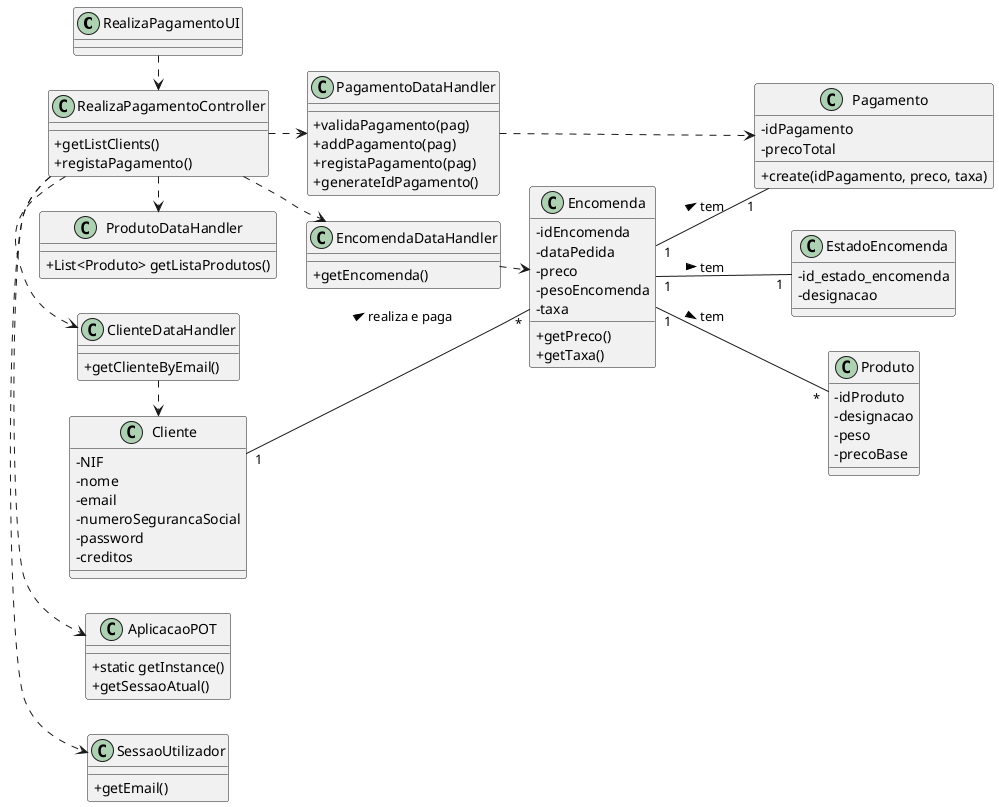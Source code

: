 @startuml
skinparam classAttributeIconSize 0
left to right direction


class RealizaPagamentoUI {
    
}

class RealizaPagamentoController {
    +getListClients()
    +registaPagamento()
}

class ClienteDataHandler {
    +getClienteByEmail()
}

class ProdutoDataHandler {
    +List<Produto> getListaProdutos()
}

class PagamentoDataHandler {
    +validaPagamento(pag)
    +addPagamento(pag)
    +registaPagamento(pag)
    +generateIdPagamento()
}

class EncomendaDataHandler {
    +getEncomenda()
}

class AplicacaoPOT
{
  +static getInstance()
  +getSessaoAtual()
}

class SessaoUtilizador
{
  +getEmail()
}


class Encomenda {
  -idEncomenda
  -dataPedida
  -preco
  -pesoEncomenda
  -taxa
  +getPreco()
  +getTaxa()
}

class Pagamento {
  -idPagamento
  -precoTotal
  +create(idPagamento, preco, taxa)
}

class EstadoEncomenda {
  -id_estado_encomenda
  -designacao
}

class Cliente {
  -NIF
  -nome
  -email
  -numeroSegurancaSocial
  -password
  -creditos
}

class Produto {
  -idProduto
  -designacao
  -peso
  -precoBase
}

RealizaPagamentoUI .> RealizaPagamentoController
RealizaPagamentoController .> SessaoUtilizador
RealizaPagamentoController .> AplicacaoPOT
RealizaPagamentoController .> ClienteDataHandler
RealizaPagamentoController .> ProdutoDataHandler
RealizaPagamentoController .> EncomendaDataHandler
RealizaPagamentoController .> PagamentoDataHandler

PagamentoDataHandler .> Pagamento
Encomenda "1" -- "1" EstadoEncomenda : tem >
Cliente "1" -- "*" Encomenda: realiza e paga >
Encomenda "1" -- "*" Produto: tem >
Encomenda "1" -- "1" Pagamento: tem >

ClienteDataHandler .> Cliente
EncomendaDataHandler .> Encomenda

@enduml